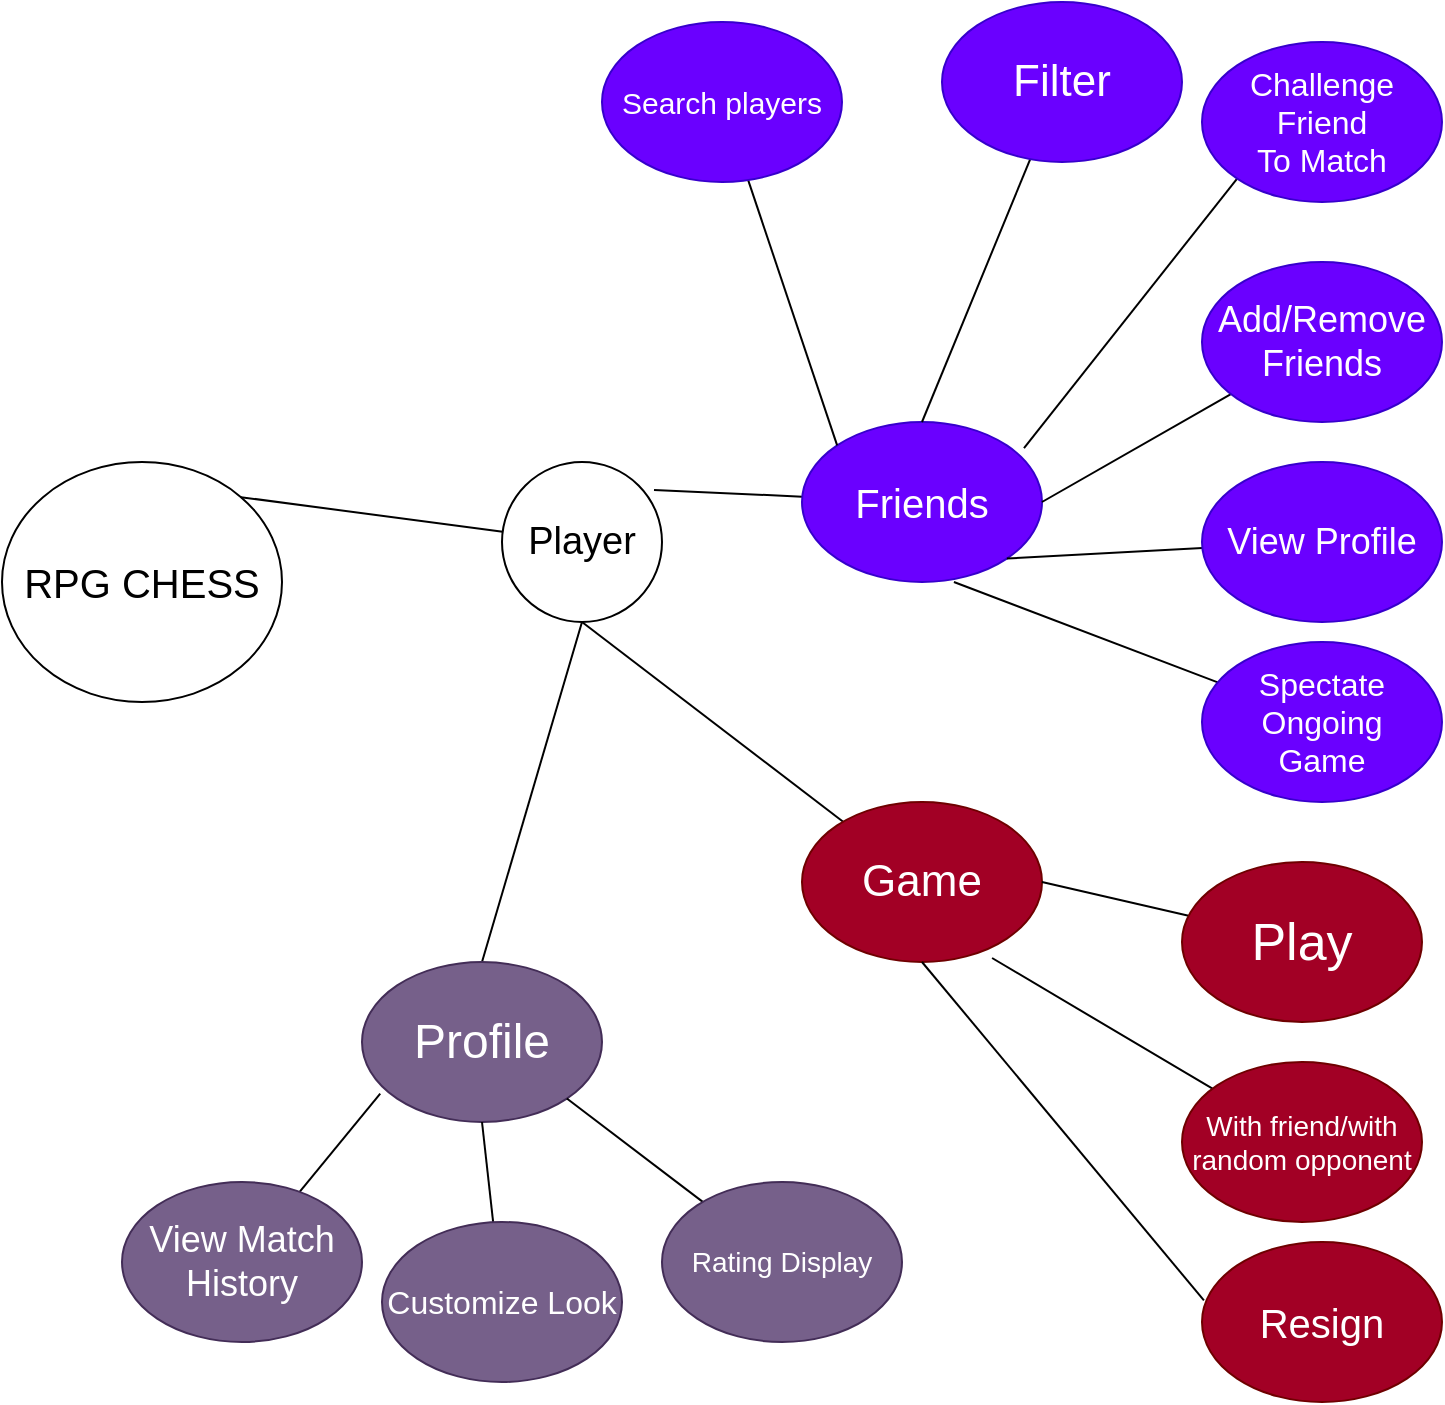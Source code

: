<mxfile version="21.4.0" type="device">
  <diagram name="Page-1" id="4T1n0cJF6cKKiMUrsaws">
    <mxGraphModel dx="1299" dy="757" grid="1" gridSize="10" guides="1" tooltips="1" connect="1" arrows="1" fold="1" page="1" pageScale="1" pageWidth="850" pageHeight="1100" math="0" shadow="0">
      <root>
        <mxCell id="0" />
        <mxCell id="1" parent="0" />
        <mxCell id="HDWZiregH_nEVvl4NQ3f-1" value="&lt;font style=&quot;font-size: 20px;&quot;&gt;RPG CHESS&lt;br&gt;&lt;/font&gt;" style="ellipse;whiteSpace=wrap;html=1;" vertex="1" parent="1">
          <mxGeometry x="90" y="250" width="140" height="120" as="geometry" />
        </mxCell>
        <mxCell id="HDWZiregH_nEVvl4NQ3f-2" value="" style="endArrow=none;html=1;rounded=0;exitX=1;exitY=0;exitDx=0;exitDy=0;" edge="1" parent="1" source="HDWZiregH_nEVvl4NQ3f-1" target="HDWZiregH_nEVvl4NQ3f-3">
          <mxGeometry width="50" height="50" relative="1" as="geometry">
            <mxPoint x="390" y="300" as="sourcePoint" />
            <mxPoint x="460" y="230" as="targetPoint" />
          </mxGeometry>
        </mxCell>
        <mxCell id="HDWZiregH_nEVvl4NQ3f-3" value="&lt;font style=&quot;font-size: 19px;&quot;&gt;Player&lt;/font&gt;" style="ellipse;whiteSpace=wrap;html=1;aspect=fixed;" vertex="1" parent="1">
          <mxGeometry x="340" y="250" width="80" height="80" as="geometry" />
        </mxCell>
        <mxCell id="HDWZiregH_nEVvl4NQ3f-4" value="" style="endArrow=none;html=1;rounded=0;exitX=0.95;exitY=0.175;exitDx=0;exitDy=0;exitPerimeter=0;" edge="1" parent="1" source="HDWZiregH_nEVvl4NQ3f-3" target="HDWZiregH_nEVvl4NQ3f-7">
          <mxGeometry width="50" height="50" relative="1" as="geometry">
            <mxPoint x="540" y="180" as="sourcePoint" />
            <mxPoint x="590" y="270" as="targetPoint" />
          </mxGeometry>
        </mxCell>
        <mxCell id="HDWZiregH_nEVvl4NQ3f-7" value="&lt;font style=&quot;font-size: 20px;&quot;&gt;Friends&lt;/font&gt;" style="ellipse;whiteSpace=wrap;html=1;fillColor=#6a00ff;fontColor=#ffffff;strokeColor=#3700CC;" vertex="1" parent="1">
          <mxGeometry x="490" y="230" width="120" height="80" as="geometry" />
        </mxCell>
        <mxCell id="HDWZiregH_nEVvl4NQ3f-8" value="" style="endArrow=none;html=1;rounded=0;exitX=0.5;exitY=0;exitDx=0;exitDy=0;" edge="1" parent="1" source="HDWZiregH_nEVvl4NQ3f-7" target="HDWZiregH_nEVvl4NQ3f-9">
          <mxGeometry width="50" height="50" relative="1" as="geometry">
            <mxPoint x="720" y="330" as="sourcePoint" />
            <mxPoint x="680" y="160" as="targetPoint" />
          </mxGeometry>
        </mxCell>
        <mxCell id="HDWZiregH_nEVvl4NQ3f-9" value="&lt;font style=&quot;font-size: 22px;&quot;&gt;Filter &lt;br&gt;&lt;/font&gt;" style="ellipse;whiteSpace=wrap;html=1;fillColor=#6a00ff;fontColor=#ffffff;strokeColor=#3700CC;" vertex="1" parent="1">
          <mxGeometry x="560" y="20" width="120" height="80" as="geometry" />
        </mxCell>
        <mxCell id="HDWZiregH_nEVvl4NQ3f-10" value="" style="endArrow=none;html=1;rounded=0;exitX=1;exitY=0.5;exitDx=0;exitDy=0;" edge="1" parent="1" source="HDWZiregH_nEVvl4NQ3f-7" target="HDWZiregH_nEVvl4NQ3f-11">
          <mxGeometry width="50" height="50" relative="1" as="geometry">
            <mxPoint x="400" y="440" as="sourcePoint" />
            <mxPoint x="680" y="280" as="targetPoint" />
          </mxGeometry>
        </mxCell>
        <mxCell id="HDWZiregH_nEVvl4NQ3f-11" value="&lt;font style=&quot;font-size: 18px;&quot;&gt;Add/Remove Friends&lt;br&gt;&lt;/font&gt;" style="ellipse;whiteSpace=wrap;html=1;fillColor=#6a00ff;fontColor=#ffffff;strokeColor=#3700CC;" vertex="1" parent="1">
          <mxGeometry x="690" y="150" width="120" height="80" as="geometry" />
        </mxCell>
        <mxCell id="HDWZiregH_nEVvl4NQ3f-12" value="" style="endArrow=none;html=1;rounded=0;exitX=1;exitY=1;exitDx=0;exitDy=0;" edge="1" parent="1" source="HDWZiregH_nEVvl4NQ3f-7" target="HDWZiregH_nEVvl4NQ3f-13">
          <mxGeometry width="50" height="50" relative="1" as="geometry">
            <mxPoint x="400" y="440" as="sourcePoint" />
            <mxPoint x="690" y="380" as="targetPoint" />
          </mxGeometry>
        </mxCell>
        <mxCell id="HDWZiregH_nEVvl4NQ3f-13" value="&lt;font style=&quot;font-size: 18px;&quot;&gt;View Profile&lt;br&gt;&lt;/font&gt;" style="ellipse;whiteSpace=wrap;html=1;fillColor=#6a00ff;fontColor=#ffffff;strokeColor=#3700CC;" vertex="1" parent="1">
          <mxGeometry x="690" y="250" width="120" height="80" as="geometry" />
        </mxCell>
        <mxCell id="HDWZiregH_nEVvl4NQ3f-14" value="" style="endArrow=none;html=1;rounded=0;exitX=0.633;exitY=1;exitDx=0;exitDy=0;exitPerimeter=0;" edge="1" parent="1" source="HDWZiregH_nEVvl4NQ3f-7" target="HDWZiregH_nEVvl4NQ3f-15">
          <mxGeometry width="50" height="50" relative="1" as="geometry">
            <mxPoint x="400" y="440" as="sourcePoint" />
            <mxPoint x="700" y="480" as="targetPoint" />
          </mxGeometry>
        </mxCell>
        <mxCell id="HDWZiregH_nEVvl4NQ3f-15" value="&lt;div style=&quot;font-size: 16px;&quot;&gt;&lt;font style=&quot;font-size: 16px;&quot;&gt;Spectate Ongoing&lt;/font&gt;&lt;/div&gt;&lt;div style=&quot;font-size: 16px;&quot;&gt;&lt;font style=&quot;font-size: 16px;&quot;&gt;Game&lt;font style=&quot;font-size: 16px;&quot;&gt;&lt;br&gt;&lt;/font&gt;&lt;/font&gt;&lt;/div&gt;" style="ellipse;whiteSpace=wrap;html=1;fillColor=#6a00ff;fontColor=#ffffff;strokeColor=#3700CC;" vertex="1" parent="1">
          <mxGeometry x="690" y="340" width="120" height="80" as="geometry" />
        </mxCell>
        <mxCell id="HDWZiregH_nEVvl4NQ3f-16" value="" style="endArrow=none;html=1;rounded=0;exitX=0.5;exitY=1;exitDx=0;exitDy=0;" edge="1" parent="1" source="HDWZiregH_nEVvl4NQ3f-3" target="HDWZiregH_nEVvl4NQ3f-17">
          <mxGeometry width="50" height="50" relative="1" as="geometry">
            <mxPoint x="400" y="440" as="sourcePoint" />
            <mxPoint x="510" y="460" as="targetPoint" />
          </mxGeometry>
        </mxCell>
        <mxCell id="HDWZiregH_nEVvl4NQ3f-17" value="&lt;font style=&quot;font-size: 22px;&quot;&gt;Game&lt;/font&gt;" style="ellipse;whiteSpace=wrap;html=1;fillColor=#a20025;fontColor=#ffffff;strokeColor=#6F0000;" vertex="1" parent="1">
          <mxGeometry x="490" y="420" width="120" height="80" as="geometry" />
        </mxCell>
        <mxCell id="HDWZiregH_nEVvl4NQ3f-18" value="" style="endArrow=none;html=1;rounded=0;exitX=1;exitY=0.5;exitDx=0;exitDy=0;" edge="1" parent="1" source="HDWZiregH_nEVvl4NQ3f-17" target="HDWZiregH_nEVvl4NQ3f-19">
          <mxGeometry width="50" height="50" relative="1" as="geometry">
            <mxPoint x="400" y="440" as="sourcePoint" />
            <mxPoint x="710" y="470" as="targetPoint" />
          </mxGeometry>
        </mxCell>
        <mxCell id="HDWZiregH_nEVvl4NQ3f-19" value="&lt;font style=&quot;font-size: 26px;&quot;&gt;Play&lt;/font&gt;" style="ellipse;whiteSpace=wrap;html=1;fillColor=#a20025;fontColor=#ffffff;strokeColor=#6F0000;" vertex="1" parent="1">
          <mxGeometry x="680" y="450" width="120" height="80" as="geometry" />
        </mxCell>
        <mxCell id="HDWZiregH_nEVvl4NQ3f-20" value="" style="endArrow=none;html=1;rounded=0;exitX=0.792;exitY=0.975;exitDx=0;exitDy=0;exitPerimeter=0;" edge="1" parent="1" source="HDWZiregH_nEVvl4NQ3f-17" target="HDWZiregH_nEVvl4NQ3f-21">
          <mxGeometry width="50" height="50" relative="1" as="geometry">
            <mxPoint x="400" y="440" as="sourcePoint" />
            <mxPoint x="690" y="590" as="targetPoint" />
          </mxGeometry>
        </mxCell>
        <mxCell id="HDWZiregH_nEVvl4NQ3f-21" value="&lt;font style=&quot;font-size: 14px;&quot;&gt;With friend/with random opponent&lt;br&gt;&lt;/font&gt;" style="ellipse;whiteSpace=wrap;html=1;fillColor=#a20025;fontColor=#ffffff;strokeColor=#6F0000;" vertex="1" parent="1">
          <mxGeometry x="680" y="550" width="120" height="80" as="geometry" />
        </mxCell>
        <mxCell id="HDWZiregH_nEVvl4NQ3f-22" value="" style="endArrow=none;html=1;rounded=0;exitX=0.5;exitY=1;exitDx=0;exitDy=0;entryX=0.008;entryY=0.365;entryDx=0;entryDy=0;entryPerimeter=0;" edge="1" parent="1" source="HDWZiregH_nEVvl4NQ3f-17" target="HDWZiregH_nEVvl4NQ3f-26">
          <mxGeometry width="50" height="50" relative="1" as="geometry">
            <mxPoint x="400" y="440" as="sourcePoint" />
            <mxPoint x="690" y="660" as="targetPoint" />
          </mxGeometry>
        </mxCell>
        <mxCell id="HDWZiregH_nEVvl4NQ3f-24" value="" style="endArrow=none;html=1;rounded=0;exitX=0.925;exitY=0.163;exitDx=0;exitDy=0;exitPerimeter=0;entryX=0;entryY=1;entryDx=0;entryDy=0;" edge="1" parent="1" source="HDWZiregH_nEVvl4NQ3f-7" target="HDWZiregH_nEVvl4NQ3f-25">
          <mxGeometry width="50" height="50" relative="1" as="geometry">
            <mxPoint x="430" y="200" as="sourcePoint" />
            <mxPoint x="730" y="90" as="targetPoint" />
          </mxGeometry>
        </mxCell>
        <mxCell id="HDWZiregH_nEVvl4NQ3f-25" value="&lt;div style=&quot;font-size: 16px;&quot;&gt;&lt;font style=&quot;font-size: 16px;&quot;&gt;Challenge Friend&lt;/font&gt;&lt;/div&gt;&lt;div style=&quot;font-size: 16px;&quot;&gt;&lt;font style=&quot;font-size: 16px;&quot;&gt;To Match&lt;font style=&quot;font-size: 16px;&quot;&gt;&lt;br&gt;&lt;/font&gt;&lt;/font&gt;&lt;/div&gt;" style="ellipse;whiteSpace=wrap;html=1;fillColor=#6a00ff;fontColor=#ffffff;strokeColor=#3700CC;" vertex="1" parent="1">
          <mxGeometry x="690" y="40" width="120" height="80" as="geometry" />
        </mxCell>
        <mxCell id="HDWZiregH_nEVvl4NQ3f-26" value="&lt;font style=&quot;font-size: 20px;&quot;&gt;Resign&lt;/font&gt;" style="ellipse;whiteSpace=wrap;html=1;fillColor=#a20025;fontColor=#ffffff;strokeColor=#6F0000;" vertex="1" parent="1">
          <mxGeometry x="690" y="640" width="120" height="80" as="geometry" />
        </mxCell>
        <mxCell id="HDWZiregH_nEVvl4NQ3f-27" value="" style="endArrow=none;html=1;rounded=0;entryX=0.5;entryY=0;entryDx=0;entryDy=0;" edge="1" parent="1" target="HDWZiregH_nEVvl4NQ3f-31">
          <mxGeometry width="50" height="50" relative="1" as="geometry">
            <mxPoint x="380" y="330" as="sourcePoint" />
            <mxPoint x="310" y="530" as="targetPoint" />
          </mxGeometry>
        </mxCell>
        <mxCell id="HDWZiregH_nEVvl4NQ3f-31" value="&lt;font style=&quot;font-size: 24px;&quot;&gt;Profile&lt;/font&gt;" style="ellipse;whiteSpace=wrap;html=1;fillColor=#76608a;fontColor=#ffffff;strokeColor=#432D57;" vertex="1" parent="1">
          <mxGeometry x="270" y="500" width="120" height="80" as="geometry" />
        </mxCell>
        <mxCell id="HDWZiregH_nEVvl4NQ3f-32" value="" style="endArrow=none;html=1;rounded=0;exitX=0.076;exitY=0.823;exitDx=0;exitDy=0;exitPerimeter=0;" edge="1" parent="1" source="HDWZiregH_nEVvl4NQ3f-31" target="HDWZiregH_nEVvl4NQ3f-33">
          <mxGeometry width="50" height="50" relative="1" as="geometry">
            <mxPoint x="430" y="430" as="sourcePoint" />
            <mxPoint x="210" y="650" as="targetPoint" />
          </mxGeometry>
        </mxCell>
        <mxCell id="HDWZiregH_nEVvl4NQ3f-33" value="&lt;font style=&quot;font-size: 18px;&quot;&gt;View Match History&lt;br&gt;&lt;/font&gt;" style="ellipse;whiteSpace=wrap;html=1;fillColor=#76608a;fontColor=#ffffff;strokeColor=#432D57;" vertex="1" parent="1">
          <mxGeometry x="150" y="610" width="120" height="80" as="geometry" />
        </mxCell>
        <mxCell id="HDWZiregH_nEVvl4NQ3f-34" value="" style="endArrow=none;html=1;rounded=0;exitX=0.5;exitY=1;exitDx=0;exitDy=0;" edge="1" parent="1" source="HDWZiregH_nEVvl4NQ3f-31" target="HDWZiregH_nEVvl4NQ3f-35">
          <mxGeometry width="50" height="50" relative="1" as="geometry">
            <mxPoint x="430" y="430" as="sourcePoint" />
            <mxPoint x="330" y="620" as="targetPoint" />
          </mxGeometry>
        </mxCell>
        <mxCell id="HDWZiregH_nEVvl4NQ3f-35" value="&lt;font style=&quot;font-size: 16px;&quot;&gt;Customize Look&lt;br&gt;&lt;/font&gt;" style="ellipse;whiteSpace=wrap;html=1;fillColor=#76608a;fontColor=#ffffff;strokeColor=#432D57;" vertex="1" parent="1">
          <mxGeometry x="280" y="630" width="120" height="80" as="geometry" />
        </mxCell>
        <mxCell id="HDWZiregH_nEVvl4NQ3f-36" value="" style="endArrow=none;html=1;rounded=0;exitX=1;exitY=1;exitDx=0;exitDy=0;" edge="1" parent="1" source="HDWZiregH_nEVvl4NQ3f-31" target="HDWZiregH_nEVvl4NQ3f-37">
          <mxGeometry width="50" height="50" relative="1" as="geometry">
            <mxPoint x="430" y="430" as="sourcePoint" />
            <mxPoint x="450" y="630" as="targetPoint" />
          </mxGeometry>
        </mxCell>
        <mxCell id="HDWZiregH_nEVvl4NQ3f-37" value="&lt;font style=&quot;font-size: 14px;&quot;&gt;Rating Display&lt;br&gt;&lt;/font&gt;" style="ellipse;whiteSpace=wrap;html=1;fillColor=#76608a;fontColor=#ffffff;strokeColor=#432D57;" vertex="1" parent="1">
          <mxGeometry x="420" y="610" width="120" height="80" as="geometry" />
        </mxCell>
        <mxCell id="HDWZiregH_nEVvl4NQ3f-41" value="" style="endArrow=none;html=1;rounded=0;exitX=0;exitY=0;exitDx=0;exitDy=0;" edge="1" parent="1" source="HDWZiregH_nEVvl4NQ3f-7" target="HDWZiregH_nEVvl4NQ3f-42">
          <mxGeometry width="50" height="50" relative="1" as="geometry">
            <mxPoint x="430" y="430" as="sourcePoint" />
            <mxPoint x="470" y="140" as="targetPoint" />
          </mxGeometry>
        </mxCell>
        <mxCell id="HDWZiregH_nEVvl4NQ3f-42" value="&lt;font style=&quot;font-size: 15px;&quot;&gt;Search players&lt;br&gt;&lt;/font&gt;" style="ellipse;whiteSpace=wrap;html=1;fillColor=#6a00ff;fontColor=#ffffff;strokeColor=#3700CC;" vertex="1" parent="1">
          <mxGeometry x="390" y="30" width="120" height="80" as="geometry" />
        </mxCell>
      </root>
    </mxGraphModel>
  </diagram>
</mxfile>
